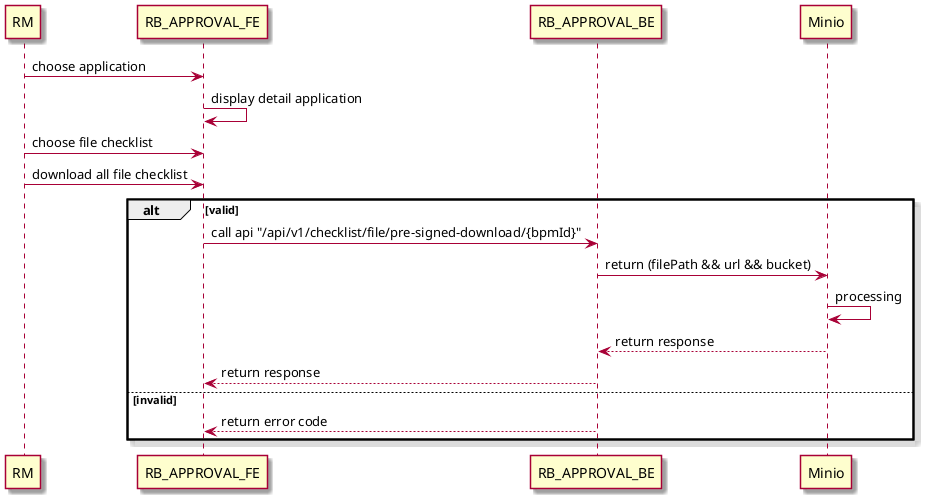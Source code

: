 @startuml
skin rose
participant RM
participant RB_APPROVAL_FE
participant RB_APPROVAL_BE
participant Minio

RM -> RB_APPROVAL_FE: choose application
RB_APPROVAL_FE -> RB_APPROVAL_FE: display detail application
RM -> RB_APPROVAL_FE: choose file checklist
RM -> RB_APPROVAL_FE: download all file checklist
alt valid
    RB_APPROVAL_FE-> RB_APPROVAL_BE: call api "/api/v1/checklist/file/pre-signed-download/{bpmId}"
    RB_APPROVAL_BE -> Minio: return (filePath && url && bucket)
    Minio -> Minio: processing
    Minio --> RB_APPROVAL_BE: return response
    RB_APPROVAL_BE --> RB_APPROVAL_FE: return response
else invalid
    RB_APPROVAL_BE --> RB_APPROVAL_FE: return error code
end
@enduml
